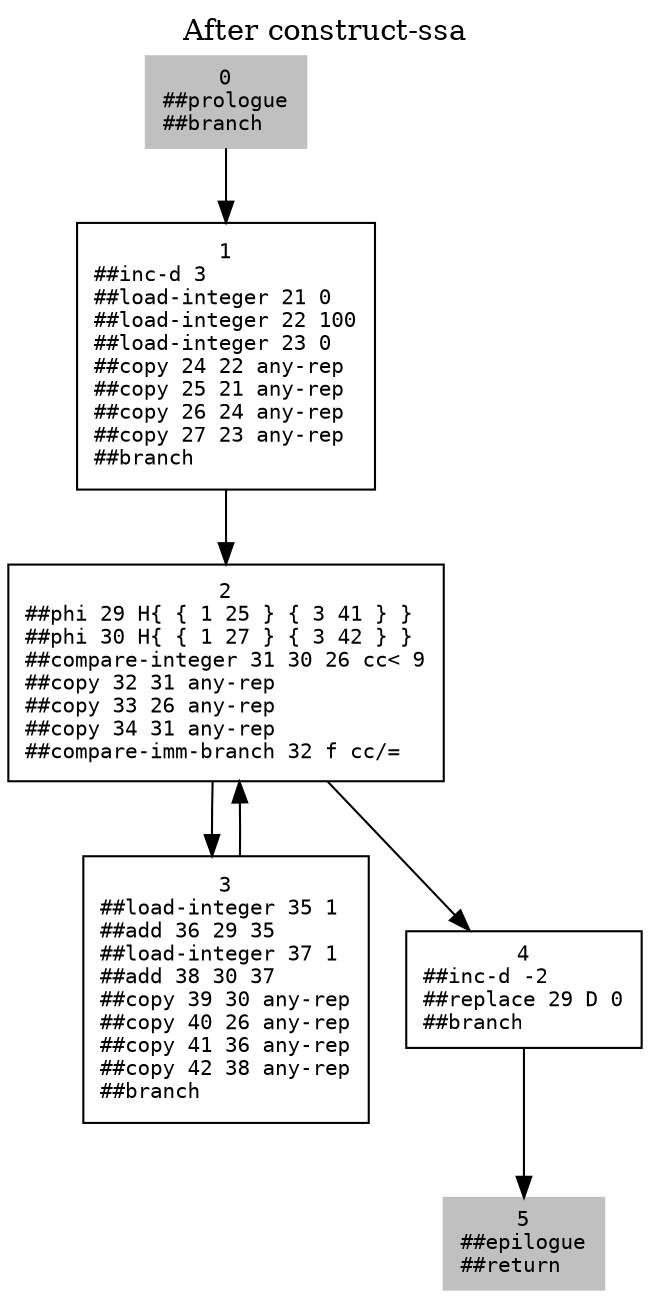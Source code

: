 digraph {
	node [label="\N"];
	graph [labelloc=t,
		label="After construct-ssa",
		bb="0,0,302,618",
		lp="151,605"];
	0 [label="0\n##prologue\l##branch\l", fontname=Courier, fontsize=10, shape=box, color=grey, style=filled, pos="104,570", width="1.0556", height="0.61111"];
	1 [label="1\n##inc-d 3\l##load-integer 21 0\l##load-integer 22 100\l##load-integer 23 0\l##copy 24 22 any-rep\l##copy 25 21 any-rep\l##copy\
 26 24 any-rep\l##copy 27 23 any-rep\l##branch\l", fontname=Courier, fontsize=10, shape=box, pos="104,448", width="1.9722", height="1.7778"];
	2 [label="2\n##phi 29 H{ { 1 25 } { 3 41 } }\l##phi 30 H{ { 1 27 } { 3 42 } }\l##compare-integer 31 30 26 cc< 9\l##copy 32 31 any-rep\l##copy\
 33 26 any-rep\l##copy 34 31 any-rep\l##compare-imm-branch 32 f cc/=\l", fontname=Courier, fontsize=10, shape=box, pos="104,296", width="2.8889", height="1.4444"];
	3 [label="3\n##load-integer 35 1\l##add 36 29 35\l##load-integer 37 1\l##add 38 30 37\l##copy 39 30 any-rep\l##copy 40 26 any-rep\l##copy \
41 36 any-rep\l##copy 42 38 any-rep\l##branch\l", fontname=Courier, fontsize=10, shape=box, pos="104,144", width="1.8889", height="1.7778"];
	4 [label="4\n##inc-d -2\l##replace 29 D 0\l##branch\l", fontname=Courier, fontsize=10, shape=box, pos="246,144", width="1.5556", height="0.77778"];
	5 [label="5\n##epilogue\l##return\l", fontname=Courier, fontsize=10, shape=box, color=grey, style=filled, pos="246,22", width="1.0556", height="0.61111"];
	0 -> 1 [pos="e,104,512.02 104,547.91 104,540.39 104,531.53 104,522.23"];
	1 -> 2 [pos="e,104,348.44 104,383.98 104,375.56 104,366.93 104,358.54"];
	2 -> 3 [pos="e,97.322,208.23 97.55,243.69 97.336,235.48 97.236,226.86 97.252,218.27"];
	2 -> 4 [pos="e,219.8,172.05 152.87,243.69 172.7,222.46 195.09,198.5 212.95,179.38"];
	3 -> 2 [pos="e,110.45,243.69 110.68,208.23 110.78,216.64 110.77,225.24 110.65,233.62"];
	4 -> 5 [pos="e,246,44.058 246,115.7 246,97.293 246,73.237 246,54.11"];
}
